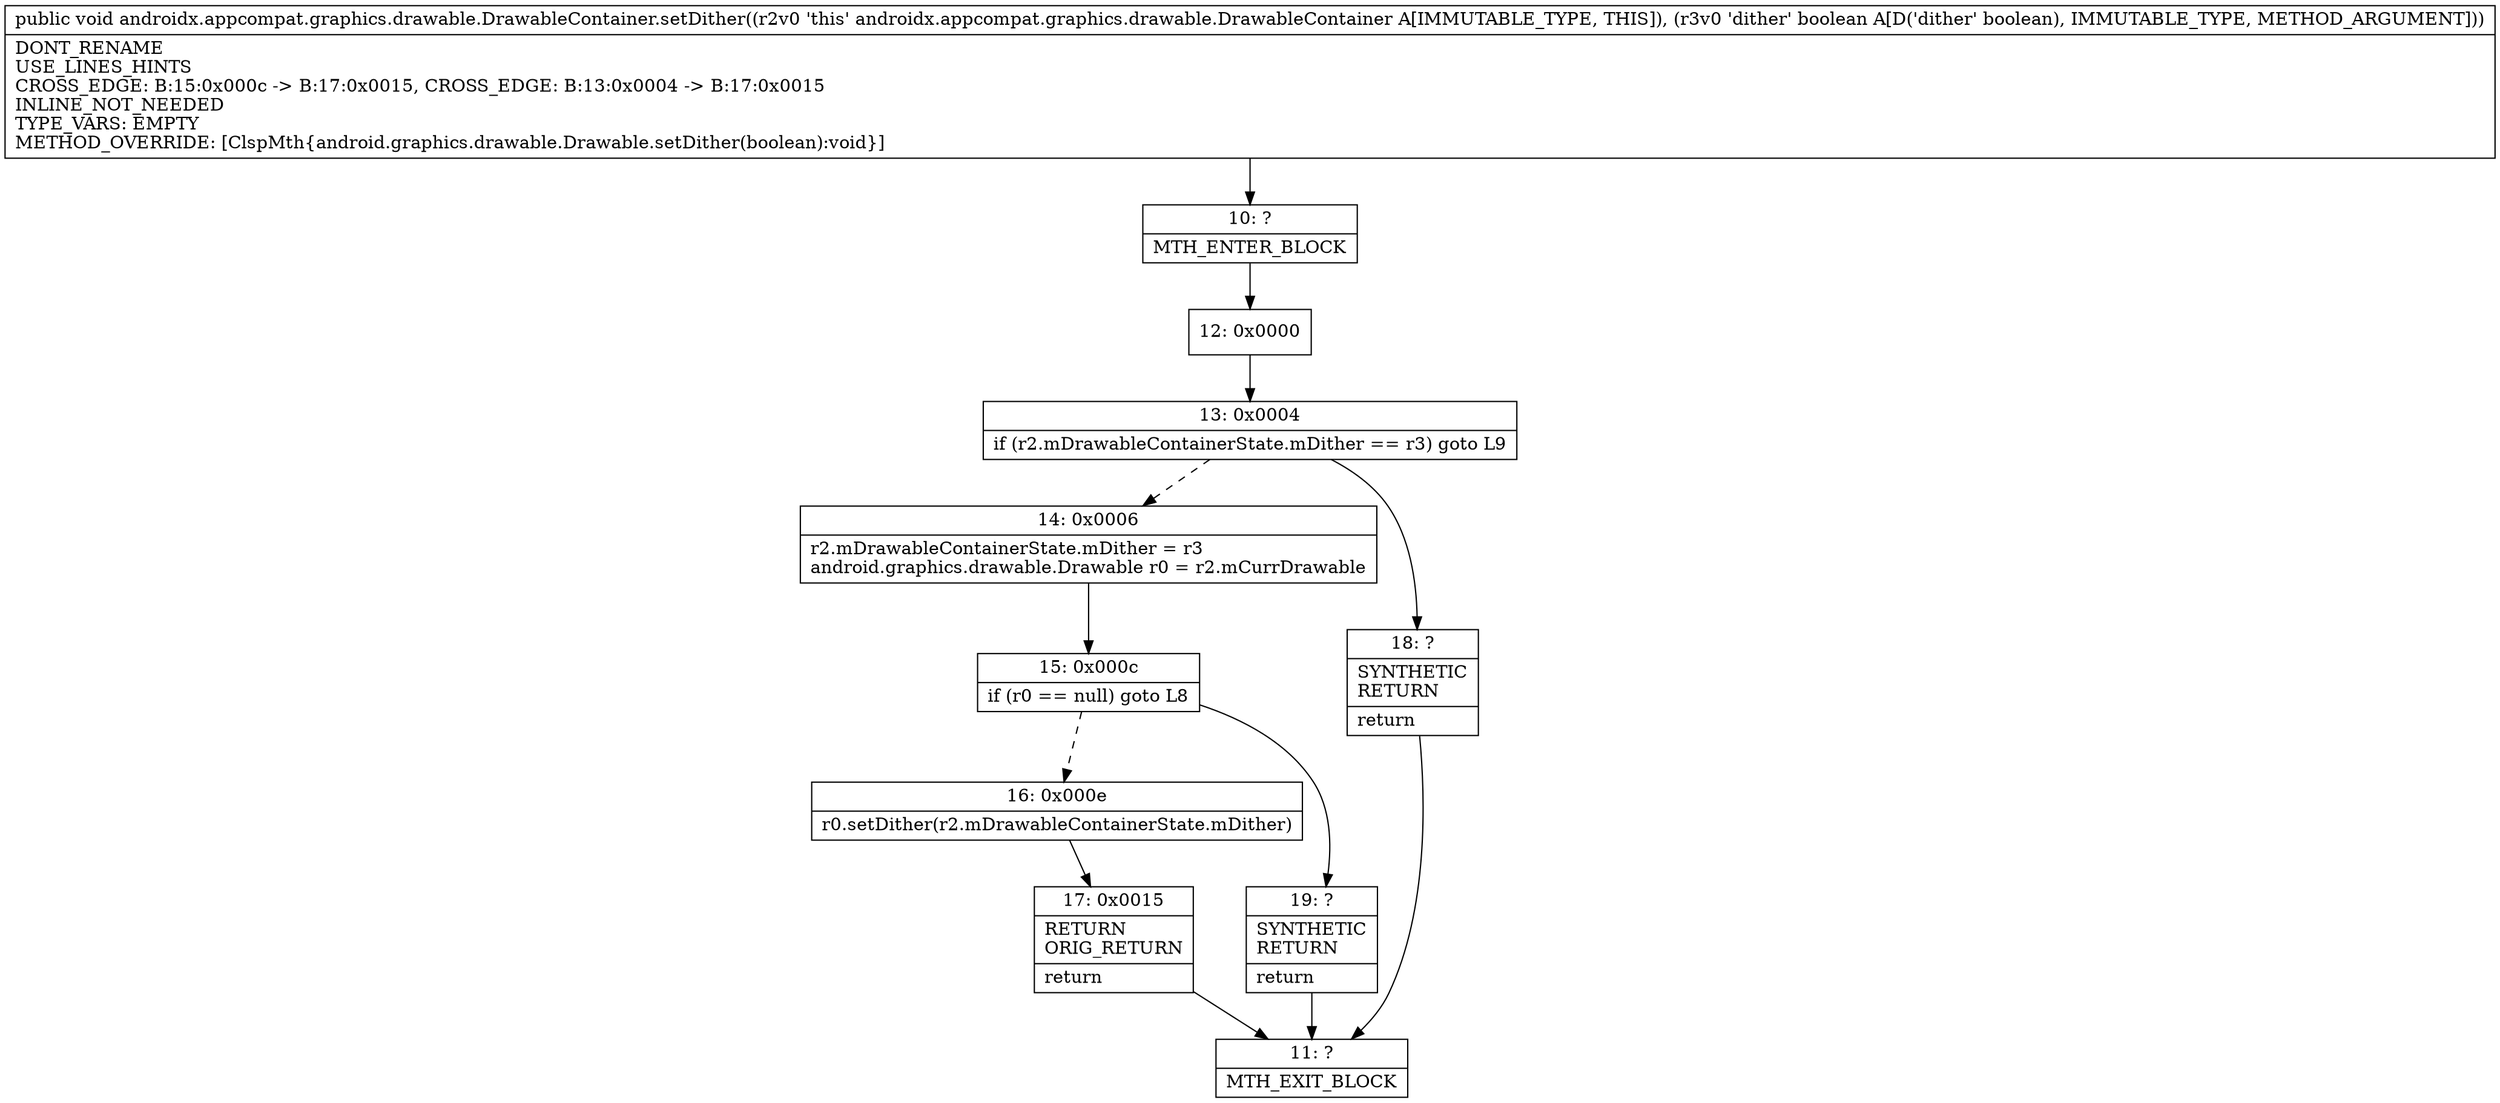 digraph "CFG forandroidx.appcompat.graphics.drawable.DrawableContainer.setDither(Z)V" {
Node_10 [shape=record,label="{10\:\ ?|MTH_ENTER_BLOCK\l}"];
Node_12 [shape=record,label="{12\:\ 0x0000}"];
Node_13 [shape=record,label="{13\:\ 0x0004|if (r2.mDrawableContainerState.mDither == r3) goto L9\l}"];
Node_14 [shape=record,label="{14\:\ 0x0006|r2.mDrawableContainerState.mDither = r3\landroid.graphics.drawable.Drawable r0 = r2.mCurrDrawable\l}"];
Node_15 [shape=record,label="{15\:\ 0x000c|if (r0 == null) goto L8\l}"];
Node_16 [shape=record,label="{16\:\ 0x000e|r0.setDither(r2.mDrawableContainerState.mDither)\l}"];
Node_17 [shape=record,label="{17\:\ 0x0015|RETURN\lORIG_RETURN\l|return\l}"];
Node_11 [shape=record,label="{11\:\ ?|MTH_EXIT_BLOCK\l}"];
Node_19 [shape=record,label="{19\:\ ?|SYNTHETIC\lRETURN\l|return\l}"];
Node_18 [shape=record,label="{18\:\ ?|SYNTHETIC\lRETURN\l|return\l}"];
MethodNode[shape=record,label="{public void androidx.appcompat.graphics.drawable.DrawableContainer.setDither((r2v0 'this' androidx.appcompat.graphics.drawable.DrawableContainer A[IMMUTABLE_TYPE, THIS]), (r3v0 'dither' boolean A[D('dither' boolean), IMMUTABLE_TYPE, METHOD_ARGUMENT]))  | DONT_RENAME\lUSE_LINES_HINTS\lCROSS_EDGE: B:15:0x000c \-\> B:17:0x0015, CROSS_EDGE: B:13:0x0004 \-\> B:17:0x0015\lINLINE_NOT_NEEDED\lTYPE_VARS: EMPTY\lMETHOD_OVERRIDE: [ClspMth\{android.graphics.drawable.Drawable.setDither(boolean):void\}]\l}"];
MethodNode -> Node_10;Node_10 -> Node_12;
Node_12 -> Node_13;
Node_13 -> Node_14[style=dashed];
Node_13 -> Node_18;
Node_14 -> Node_15;
Node_15 -> Node_16[style=dashed];
Node_15 -> Node_19;
Node_16 -> Node_17;
Node_17 -> Node_11;
Node_19 -> Node_11;
Node_18 -> Node_11;
}

